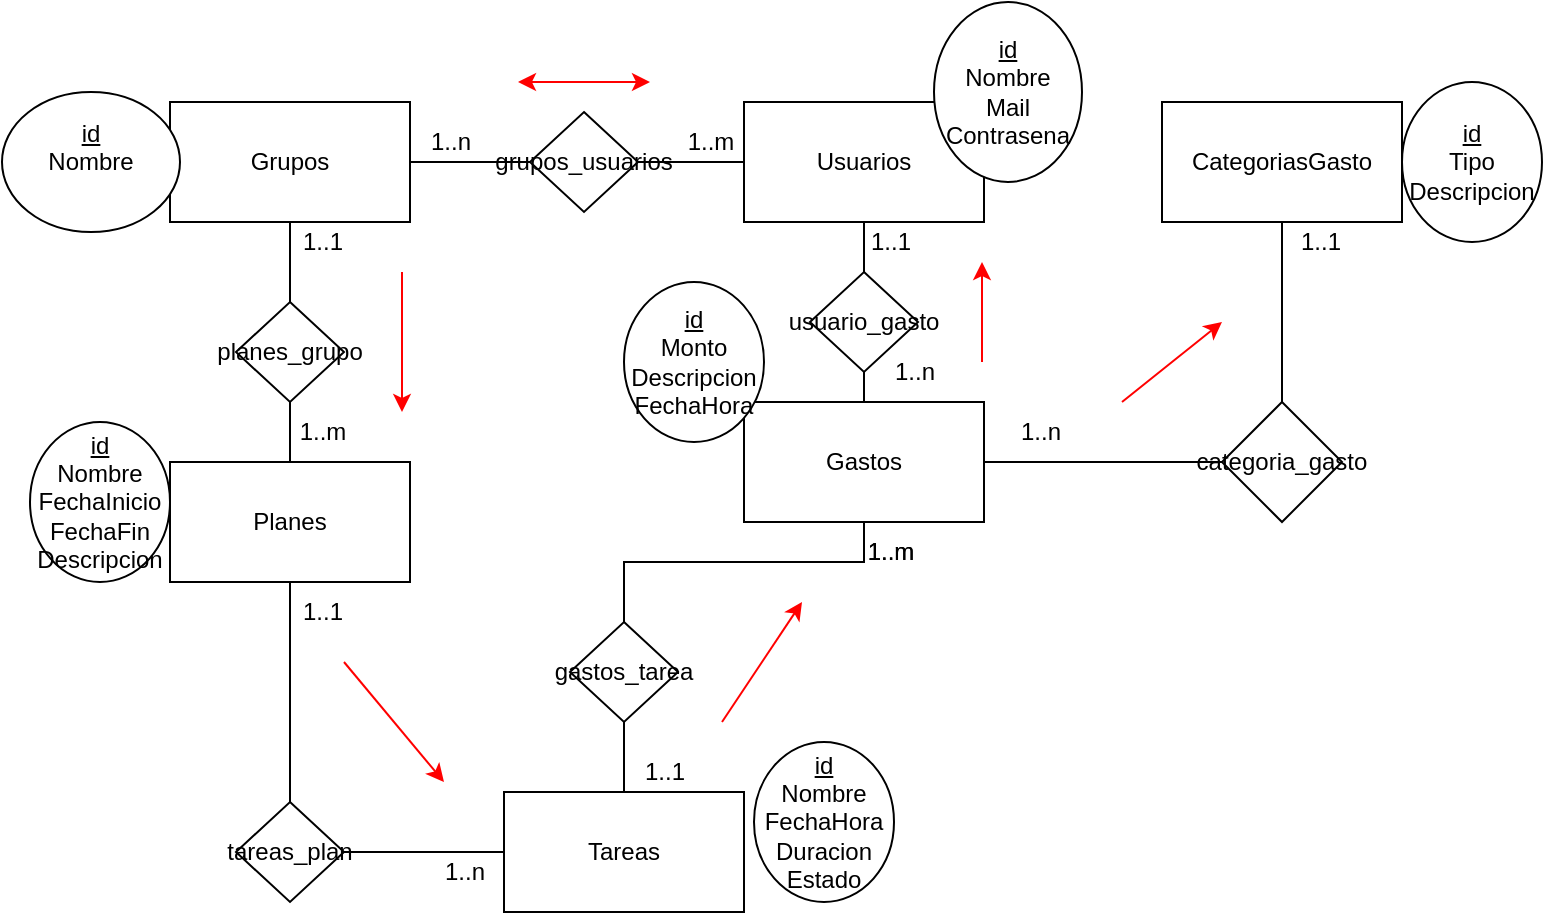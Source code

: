 <mxfile version="28.2.7">
  <diagram name="Página-1" id="NbJFK3FxdfYIk32a6cbe">
    <mxGraphModel dx="1284" dy="1236" grid="1" gridSize="10" guides="1" tooltips="1" connect="1" arrows="1" fold="1" page="1" pageScale="1" pageWidth="827" pageHeight="1169" math="0" shadow="0">
      <root>
        <mxCell id="0" />
        <mxCell id="1" parent="0" />
        <mxCell id="TRCqDCubxSwPS7PvMrXK-1" value="Planes" style="rounded=0;whiteSpace=wrap;html=1;" parent="1" vertex="1">
          <mxGeometry x="113" y="390" width="120" height="60" as="geometry" />
        </mxCell>
        <mxCell id="TRCqDCubxSwPS7PvMrXK-2" value="CategoriasGasto" style="rounded=0;whiteSpace=wrap;html=1;" parent="1" vertex="1">
          <mxGeometry x="609" y="210" width="120" height="60" as="geometry" />
        </mxCell>
        <mxCell id="TRCqDCubxSwPS7PvMrXK-3" value="Usuarios" style="rounded=0;whiteSpace=wrap;html=1;" parent="1" vertex="1">
          <mxGeometry x="400" y="210" width="120" height="60" as="geometry" />
        </mxCell>
        <mxCell id="TRCqDCubxSwPS7PvMrXK-4" value="Tareas" style="rounded=0;whiteSpace=wrap;html=1;" parent="1" vertex="1">
          <mxGeometry x="280" y="555" width="120" height="60" as="geometry" />
        </mxCell>
        <mxCell id="TRCqDCubxSwPS7PvMrXK-6" value="Gastos" style="rounded=0;whiteSpace=wrap;html=1;" parent="1" vertex="1">
          <mxGeometry x="400" y="360" width="120" height="60" as="geometry" />
        </mxCell>
        <mxCell id="TRCqDCubxSwPS7PvMrXK-8" value="Grupos" style="rounded=0;whiteSpace=wrap;html=1;" parent="1" vertex="1">
          <mxGeometry x="113" y="210" width="120" height="60" as="geometry" />
        </mxCell>
        <mxCell id="TRCqDCubxSwPS7PvMrXK-16" value="grupos_usuarios" style="rhombus;whiteSpace=wrap;html=1;" parent="1" vertex="1">
          <mxGeometry x="293" y="215" width="54" height="50" as="geometry" />
        </mxCell>
        <mxCell id="TRCqDCubxSwPS7PvMrXK-17" value="" style="endArrow=none;html=1;rounded=0;exitX=0;exitY=0.5;exitDx=0;exitDy=0;entryX=1;entryY=0.5;entryDx=0;entryDy=0;" parent="1" source="TRCqDCubxSwPS7PvMrXK-3" target="TRCqDCubxSwPS7PvMrXK-16" edge="1">
          <mxGeometry width="50" height="50" relative="1" as="geometry">
            <mxPoint x="298" y="430" as="sourcePoint" />
            <mxPoint x="348" y="380" as="targetPoint" />
          </mxGeometry>
        </mxCell>
        <mxCell id="TRCqDCubxSwPS7PvMrXK-18" value="" style="endArrow=none;html=1;rounded=0;exitX=0;exitY=0.5;exitDx=0;exitDy=0;entryX=1;entryY=0.5;entryDx=0;entryDy=0;" parent="1" source="TRCqDCubxSwPS7PvMrXK-16" target="TRCqDCubxSwPS7PvMrXK-8" edge="1">
          <mxGeometry width="50" height="50" relative="1" as="geometry">
            <mxPoint x="298" y="430" as="sourcePoint" />
            <mxPoint x="348" y="380" as="targetPoint" />
          </mxGeometry>
        </mxCell>
        <mxCell id="TRCqDCubxSwPS7PvMrXK-22" value="categoria_gasto" style="rhombus;whiteSpace=wrap;html=1;" parent="1" vertex="1">
          <mxGeometry x="639" y="360" width="60" height="60" as="geometry" />
        </mxCell>
        <mxCell id="TRCqDCubxSwPS7PvMrXK-23" value="" style="endArrow=none;html=1;rounded=0;exitX=1;exitY=0.5;exitDx=0;exitDy=0;entryX=0;entryY=0.5;entryDx=0;entryDy=0;" parent="1" source="TRCqDCubxSwPS7PvMrXK-6" target="TRCqDCubxSwPS7PvMrXK-22" edge="1">
          <mxGeometry width="50" height="50" relative="1" as="geometry">
            <mxPoint x="478" y="480" as="sourcePoint" />
            <mxPoint x="528" y="430" as="targetPoint" />
          </mxGeometry>
        </mxCell>
        <mxCell id="TRCqDCubxSwPS7PvMrXK-24" value="" style="endArrow=none;html=1;rounded=0;exitX=0.5;exitY=0;exitDx=0;exitDy=0;entryX=0.5;entryY=1;entryDx=0;entryDy=0;" parent="1" source="TRCqDCubxSwPS7PvMrXK-22" target="TRCqDCubxSwPS7PvMrXK-2" edge="1">
          <mxGeometry width="50" height="50" relative="1" as="geometry">
            <mxPoint x="478" y="480" as="sourcePoint" />
            <mxPoint x="528" y="430" as="targetPoint" />
          </mxGeometry>
        </mxCell>
        <mxCell id="TRCqDCubxSwPS7PvMrXK-36" value="usuario_gasto" style="rhombus;whiteSpace=wrap;html=1;" parent="1" vertex="1">
          <mxGeometry x="433" y="295" width="54" height="50" as="geometry" />
        </mxCell>
        <mxCell id="TRCqDCubxSwPS7PvMrXK-37" value="" style="endArrow=none;html=1;rounded=0;exitX=0.5;exitY=0;exitDx=0;exitDy=0;entryX=0.5;entryY=1;entryDx=0;entryDy=0;" parent="1" source="TRCqDCubxSwPS7PvMrXK-6" target="TRCqDCubxSwPS7PvMrXK-36" edge="1">
          <mxGeometry width="50" height="50" relative="1" as="geometry">
            <mxPoint x="371" y="520" as="sourcePoint" />
            <mxPoint x="521" y="530" as="targetPoint" />
          </mxGeometry>
        </mxCell>
        <mxCell id="TRCqDCubxSwPS7PvMrXK-38" value="" style="endArrow=none;html=1;rounded=0;entryX=0.5;entryY=1;entryDx=0;entryDy=0;exitX=0.5;exitY=0;exitDx=0;exitDy=0;" parent="1" source="TRCqDCubxSwPS7PvMrXK-36" target="TRCqDCubxSwPS7PvMrXK-3" edge="1">
          <mxGeometry width="50" height="50" relative="1" as="geometry">
            <mxPoint x="469" y="450" as="sourcePoint" />
            <mxPoint x="371" y="420" as="targetPoint" />
          </mxGeometry>
        </mxCell>
        <mxCell id="TRCqDCubxSwPS7PvMrXK-42" value="&lt;u&gt;id&lt;/u&gt;&lt;div&gt;Nombre&lt;/div&gt;&lt;div&gt;FechaInicio&lt;/div&gt;&lt;div&gt;FechaFin&lt;/div&gt;&lt;div&gt;Descripcion&lt;/div&gt;" style="ellipse;whiteSpace=wrap;html=1;" parent="1" vertex="1">
          <mxGeometry x="43" y="370" width="70" height="80" as="geometry" />
        </mxCell>
        <mxCell id="TRCqDCubxSwPS7PvMrXK-45" value="&lt;u&gt;id&lt;/u&gt;&lt;div&gt;Monto&lt;/div&gt;&lt;div&gt;Descripcion&lt;/div&gt;&lt;div&gt;FechaHora&lt;/div&gt;" style="ellipse;whiteSpace=wrap;html=1;" parent="1" vertex="1">
          <mxGeometry x="340" y="300" width="70" height="80" as="geometry" />
        </mxCell>
        <mxCell id="TRCqDCubxSwPS7PvMrXK-46" value="&lt;u&gt;id&lt;/u&gt;&lt;div&gt;Tipo&lt;/div&gt;&lt;div&gt;Descripcion&lt;/div&gt;" style="ellipse;whiteSpace=wrap;html=1;" parent="1" vertex="1">
          <mxGeometry x="729" y="200" width="70" height="80" as="geometry" />
        </mxCell>
        <mxCell id="TRCqDCubxSwPS7PvMrXK-47" value="&lt;u&gt;id&lt;/u&gt;&lt;div&gt;Nombre&lt;/div&gt;&lt;div&gt;FechaHora&lt;/div&gt;&lt;div&gt;Duracion&lt;/div&gt;&lt;div&gt;Estado&lt;/div&gt;" style="ellipse;whiteSpace=wrap;html=1;" parent="1" vertex="1">
          <mxGeometry x="405" y="530" width="70" height="80" as="geometry" />
        </mxCell>
        <mxCell id="TRCqDCubxSwPS7PvMrXK-49" value="&lt;u&gt;id&lt;/u&gt;&lt;div&gt;Nombre&lt;/div&gt;&lt;div&gt;&lt;br&gt;&lt;/div&gt;" style="ellipse;whiteSpace=wrap;html=1;" parent="1" vertex="1">
          <mxGeometry x="29" y="205" width="89" height="70" as="geometry" />
        </mxCell>
        <mxCell id="TRCqDCubxSwPS7PvMrXK-56" value="&lt;u&gt;id&lt;/u&gt;&lt;div&gt;Nombre&lt;/div&gt;&lt;div&gt;Mail&lt;/div&gt;&lt;div&gt;Contrasena&lt;/div&gt;" style="ellipse;whiteSpace=wrap;html=1;" parent="1" vertex="1">
          <mxGeometry x="495" y="160" width="74" height="90" as="geometry" />
        </mxCell>
        <mxCell id="TRCqDCubxSwPS7PvMrXK-61" value="1..n" style="text;html=1;align=center;verticalAlign=middle;resizable=0;points=[];autosize=1;strokeColor=none;fillColor=none;" parent="1" vertex="1">
          <mxGeometry x="233" y="215" width="40" height="30" as="geometry" />
        </mxCell>
        <mxCell id="TRCqDCubxSwPS7PvMrXK-70" value="1..m" style="text;html=1;align=center;verticalAlign=middle;resizable=0;points=[];autosize=1;strokeColor=none;fillColor=none;" parent="1" vertex="1">
          <mxGeometry x="358" y="215" width="50" height="30" as="geometry" />
        </mxCell>
        <mxCell id="TRCqDCubxSwPS7PvMrXK-72" value="1..1" style="text;html=1;align=center;verticalAlign=middle;resizable=0;points=[];autosize=1;strokeColor=none;fillColor=none;" parent="1" vertex="1">
          <mxGeometry x="453" y="265" width="40" height="30" as="geometry" />
        </mxCell>
        <mxCell id="TRCqDCubxSwPS7PvMrXK-73" value="1..n" style="text;html=1;align=center;verticalAlign=middle;resizable=0;points=[];autosize=1;strokeColor=none;fillColor=none;" parent="1" vertex="1">
          <mxGeometry x="465" y="330" width="40" height="30" as="geometry" />
        </mxCell>
        <mxCell id="TRCqDCubxSwPS7PvMrXK-74" value="1..1" style="text;html=1;align=center;verticalAlign=middle;resizable=0;points=[];autosize=1;strokeColor=none;fillColor=none;" parent="1" vertex="1">
          <mxGeometry x="668" y="265" width="40" height="30" as="geometry" />
        </mxCell>
        <mxCell id="9G8OJoU_HmVy6I59JmGY-2" value="1..n" style="text;html=1;align=center;verticalAlign=middle;resizable=0;points=[];autosize=1;strokeColor=none;fillColor=none;" vertex="1" parent="1">
          <mxGeometry x="528" y="360" width="40" height="30" as="geometry" />
        </mxCell>
        <mxCell id="9G8OJoU_HmVy6I59JmGY-7" value="planes_grupo" style="rhombus;whiteSpace=wrap;html=1;" vertex="1" parent="1">
          <mxGeometry x="146" y="310" width="54" height="50" as="geometry" />
        </mxCell>
        <mxCell id="9G8OJoU_HmVy6I59JmGY-8" value="" style="endArrow=none;html=1;rounded=0;exitX=0.5;exitY=0;exitDx=0;exitDy=0;entryX=0.5;entryY=1;entryDx=0;entryDy=0;" edge="1" parent="1" target="9G8OJoU_HmVy6I59JmGY-7" source="TRCqDCubxSwPS7PvMrXK-1">
          <mxGeometry width="50" height="50" relative="1" as="geometry">
            <mxPoint x="164" y="402.5" as="sourcePoint" />
            <mxPoint x="217" y="402.5" as="targetPoint" />
          </mxGeometry>
        </mxCell>
        <mxCell id="9G8OJoU_HmVy6I59JmGY-9" value="" style="endArrow=none;html=1;rounded=0;exitX=0.5;exitY=0;exitDx=0;exitDy=0;entryX=0.5;entryY=1;entryDx=0;entryDy=0;" edge="1" parent="1" source="9G8OJoU_HmVy6I59JmGY-7" target="TRCqDCubxSwPS7PvMrXK-8">
          <mxGeometry width="50" height="50" relative="1" as="geometry">
            <mxPoint x="167" y="452.5" as="sourcePoint" />
            <mxPoint x="141" y="287.5" as="targetPoint" />
          </mxGeometry>
        </mxCell>
        <mxCell id="9G8OJoU_HmVy6I59JmGY-10" value="1..1" style="text;html=1;align=center;verticalAlign=middle;resizable=0;points=[];autosize=1;strokeColor=none;fillColor=none;" vertex="1" parent="1">
          <mxGeometry x="169" y="265" width="40" height="30" as="geometry" />
        </mxCell>
        <mxCell id="9G8OJoU_HmVy6I59JmGY-11" value="1..m" style="text;html=1;align=center;verticalAlign=middle;resizable=0;points=[];autosize=1;strokeColor=none;fillColor=none;" vertex="1" parent="1">
          <mxGeometry x="164" y="360" width="50" height="30" as="geometry" />
        </mxCell>
        <mxCell id="9G8OJoU_HmVy6I59JmGY-12" value="gastos_tarea" style="rhombus;whiteSpace=wrap;html=1;" vertex="1" parent="1">
          <mxGeometry x="313" y="470" width="54" height="50" as="geometry" />
        </mxCell>
        <mxCell id="9G8OJoU_HmVy6I59JmGY-13" value="" style="endArrow=none;html=1;rounded=0;exitX=0.5;exitY=0;exitDx=0;exitDy=0;entryX=0.5;entryY=1;entryDx=0;entryDy=0;" edge="1" parent="1" target="9G8OJoU_HmVy6I59JmGY-12" source="TRCqDCubxSwPS7PvMrXK-4">
          <mxGeometry width="50" height="50" relative="1" as="geometry">
            <mxPoint x="355" y="505" as="sourcePoint" />
            <mxPoint x="416" y="675" as="targetPoint" />
          </mxGeometry>
        </mxCell>
        <mxCell id="9G8OJoU_HmVy6I59JmGY-14" value="1..m" style="text;html=1;align=center;verticalAlign=middle;resizable=0;points=[];autosize=1;strokeColor=none;fillColor=none;" vertex="1" parent="1">
          <mxGeometry x="448" y="420" width="50" height="30" as="geometry" />
        </mxCell>
        <mxCell id="9G8OJoU_HmVy6I59JmGY-15" value="1..1" style="text;html=1;align=center;verticalAlign=middle;resizable=0;points=[];autosize=1;strokeColor=none;fillColor=none;" vertex="1" parent="1">
          <mxGeometry x="340" y="530" width="40" height="30" as="geometry" />
        </mxCell>
        <mxCell id="9G8OJoU_HmVy6I59JmGY-16" value="" style="endArrow=none;html=1;rounded=0;exitX=0.5;exitY=0;exitDx=0;exitDy=0;entryX=0.5;entryY=1;entryDx=0;entryDy=0;" edge="1" parent="1" source="9G8OJoU_HmVy6I59JmGY-12" target="TRCqDCubxSwPS7PvMrXK-6">
          <mxGeometry width="50" height="50" relative="1" as="geometry">
            <mxPoint x="409" y="475" as="sourcePoint" />
            <mxPoint x="409" y="460" as="targetPoint" />
            <Array as="points">
              <mxPoint x="340" y="440" />
              <mxPoint x="460" y="440" />
            </Array>
          </mxGeometry>
        </mxCell>
        <mxCell id="9G8OJoU_HmVy6I59JmGY-17" value="tareas_plan" style="rhombus;whiteSpace=wrap;html=1;" vertex="1" parent="1">
          <mxGeometry x="146" y="560" width="54" height="50" as="geometry" />
        </mxCell>
        <mxCell id="9G8OJoU_HmVy6I59JmGY-18" value="" style="endArrow=none;html=1;rounded=0;exitX=0;exitY=0.5;exitDx=0;exitDy=0;entryX=1;entryY=0.5;entryDx=0;entryDy=0;" edge="1" parent="1" target="9G8OJoU_HmVy6I59JmGY-17" source="TRCqDCubxSwPS7PvMrXK-4">
          <mxGeometry width="50" height="50" relative="1" as="geometry">
            <mxPoint x="191" y="595" as="sourcePoint" />
            <mxPoint x="267" y="715" as="targetPoint" />
          </mxGeometry>
        </mxCell>
        <mxCell id="9G8OJoU_HmVy6I59JmGY-19" value="1..n" style="text;html=1;align=center;verticalAlign=middle;resizable=0;points=[];autosize=1;strokeColor=none;fillColor=none;" vertex="1" parent="1">
          <mxGeometry x="240" y="580" width="40" height="30" as="geometry" />
        </mxCell>
        <mxCell id="9G8OJoU_HmVy6I59JmGY-20" value="" style="endArrow=none;html=1;rounded=0;exitX=0.5;exitY=0;exitDx=0;exitDy=0;entryX=0.5;entryY=1;entryDx=0;entryDy=0;" edge="1" parent="1" source="9G8OJoU_HmVy6I59JmGY-17" target="TRCqDCubxSwPS7PvMrXK-1">
          <mxGeometry width="50" height="50" relative="1" as="geometry">
            <mxPoint x="260" y="515" as="sourcePoint" />
            <mxPoint x="311" y="460" as="targetPoint" />
            <Array as="points" />
          </mxGeometry>
        </mxCell>
        <mxCell id="9G8OJoU_HmVy6I59JmGY-21" value="1..m" style="text;html=1;align=center;verticalAlign=middle;resizable=0;points=[];autosize=1;strokeColor=none;fillColor=none;" vertex="1" parent="1">
          <mxGeometry x="448" y="420" width="50" height="30" as="geometry" />
        </mxCell>
        <mxCell id="9G8OJoU_HmVy6I59JmGY-22" value="1..1" style="text;html=1;align=center;verticalAlign=middle;resizable=0;points=[];autosize=1;strokeColor=none;fillColor=none;" vertex="1" parent="1">
          <mxGeometry x="169" y="450" width="40" height="30" as="geometry" />
        </mxCell>
        <mxCell id="9G8OJoU_HmVy6I59JmGY-23" value="" style="endArrow=classic;html=1;rounded=0;fillColor=#a20025;strokeColor=#FF0000;" edge="1" parent="1">
          <mxGeometry width="50" height="50" relative="1" as="geometry">
            <mxPoint x="589" y="360" as="sourcePoint" />
            <mxPoint x="639" y="320" as="targetPoint" />
          </mxGeometry>
        </mxCell>
        <mxCell id="9G8OJoU_HmVy6I59JmGY-25" value="" style="endArrow=classic;html=1;rounded=0;fillColor=#a20025;strokeColor=#FF0000;" edge="1" parent="1">
          <mxGeometry width="50" height="50" relative="1" as="geometry">
            <mxPoint x="519" y="340" as="sourcePoint" />
            <mxPoint x="519" y="290" as="targetPoint" />
          </mxGeometry>
        </mxCell>
        <mxCell id="9G8OJoU_HmVy6I59JmGY-26" value="" style="endArrow=classic;html=1;rounded=0;fillColor=#a20025;strokeColor=#FF0000;" edge="1" parent="1">
          <mxGeometry width="50" height="50" relative="1" as="geometry">
            <mxPoint x="389" y="520" as="sourcePoint" />
            <mxPoint x="429" y="460" as="targetPoint" />
          </mxGeometry>
        </mxCell>
        <mxCell id="9G8OJoU_HmVy6I59JmGY-27" value="" style="endArrow=classic;startArrow=classic;html=1;rounded=0;fillColor=#a20025;strokeColor=#FF0000;" edge="1" parent="1">
          <mxGeometry width="50" height="50" relative="1" as="geometry">
            <mxPoint x="287" y="200" as="sourcePoint" />
            <mxPoint x="353" y="200" as="targetPoint" />
          </mxGeometry>
        </mxCell>
        <mxCell id="9G8OJoU_HmVy6I59JmGY-28" value="" style="endArrow=classic;html=1;rounded=0;fillColor=#a20025;strokeColor=#FF0000;" edge="1" parent="1">
          <mxGeometry width="50" height="50" relative="1" as="geometry">
            <mxPoint x="229" y="295" as="sourcePoint" />
            <mxPoint x="229" y="365" as="targetPoint" />
          </mxGeometry>
        </mxCell>
        <mxCell id="9G8OJoU_HmVy6I59JmGY-29" value="" style="endArrow=classic;html=1;rounded=0;fillColor=#a20025;strokeColor=#FF0000;" edge="1" parent="1">
          <mxGeometry width="50" height="50" relative="1" as="geometry">
            <mxPoint x="200" y="490" as="sourcePoint" />
            <mxPoint x="250" y="550" as="targetPoint" />
          </mxGeometry>
        </mxCell>
      </root>
    </mxGraphModel>
  </diagram>
</mxfile>
